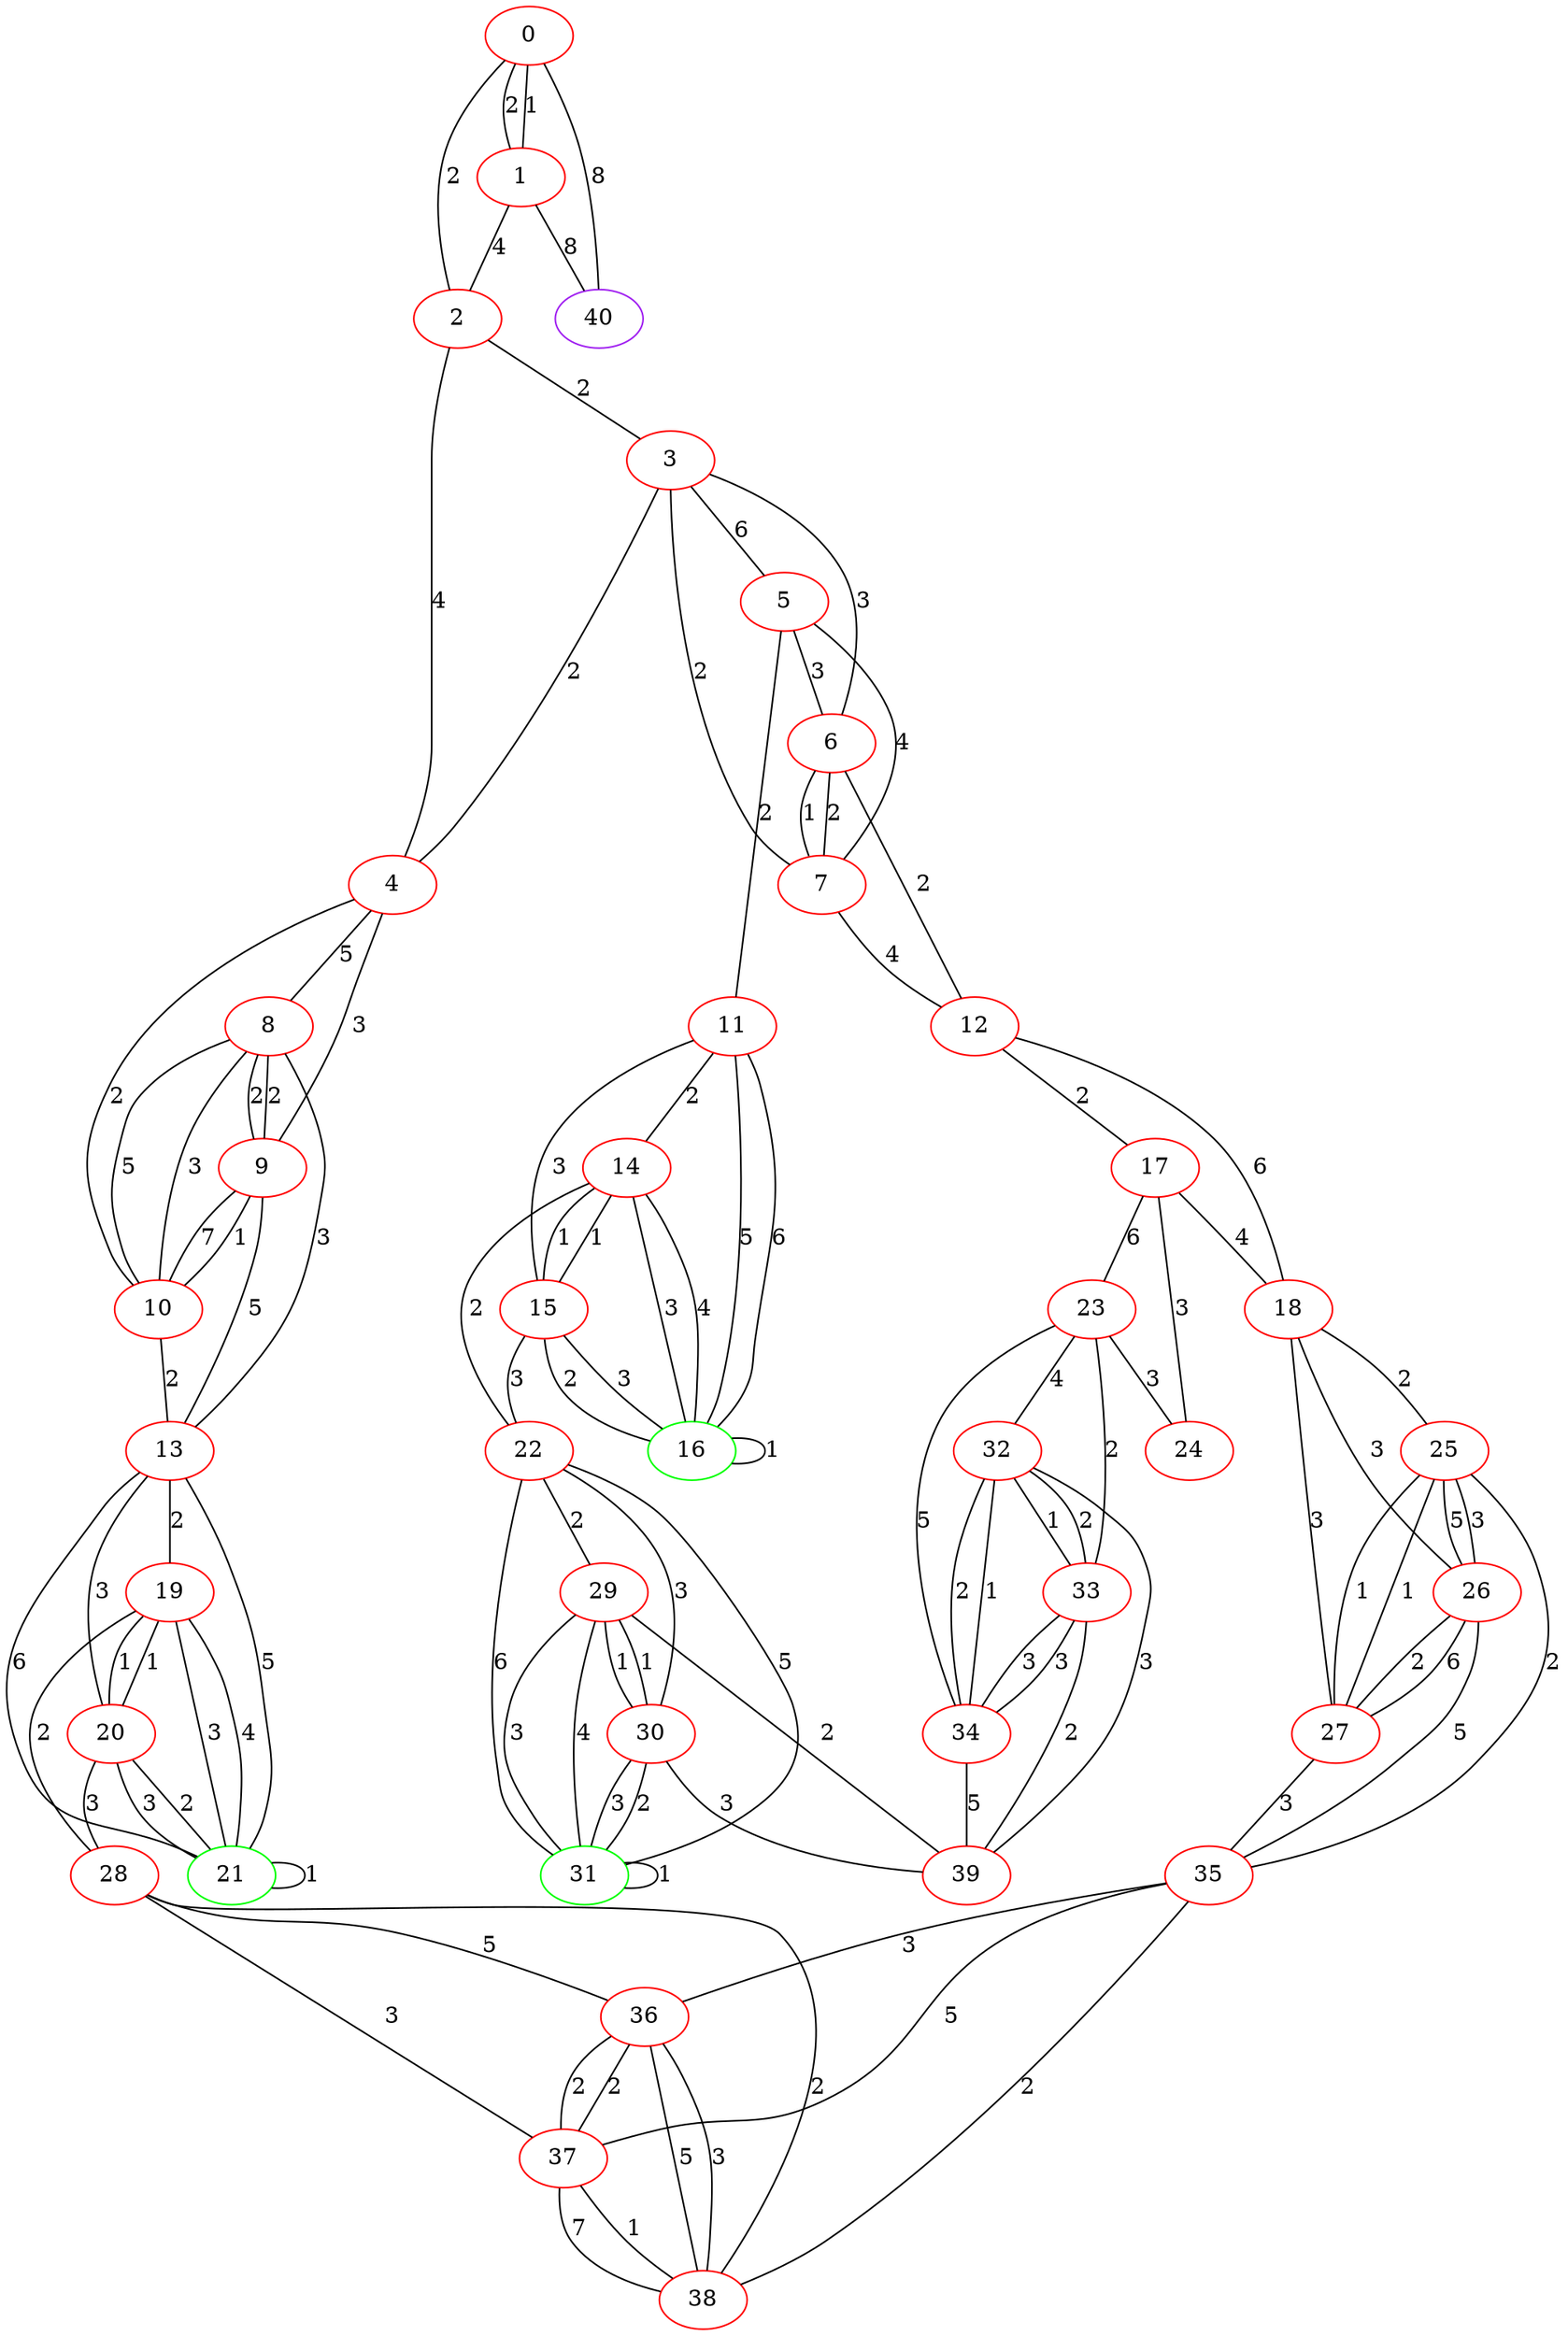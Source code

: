 graph "" {
0 [color=red, weight=1];
1 [color=red, weight=1];
2 [color=red, weight=1];
3 [color=red, weight=1];
4 [color=red, weight=1];
5 [color=red, weight=1];
6 [color=red, weight=1];
7 [color=red, weight=1];
8 [color=red, weight=1];
9 [color=red, weight=1];
10 [color=red, weight=1];
11 [color=red, weight=1];
12 [color=red, weight=1];
13 [color=red, weight=1];
14 [color=red, weight=1];
15 [color=red, weight=1];
16 [color=green, weight=2];
17 [color=red, weight=1];
18 [color=red, weight=1];
19 [color=red, weight=1];
20 [color=red, weight=1];
21 [color=green, weight=2];
22 [color=red, weight=1];
23 [color=red, weight=1];
24 [color=red, weight=1];
25 [color=red, weight=1];
26 [color=red, weight=1];
27 [color=red, weight=1];
28 [color=red, weight=1];
29 [color=red, weight=1];
30 [color=red, weight=1];
31 [color=green, weight=2];
32 [color=red, weight=1];
33 [color=red, weight=1];
34 [color=red, weight=1];
35 [color=red, weight=1];
36 [color=red, weight=1];
37 [color=red, weight=1];
38 [color=red, weight=1];
39 [color=red, weight=1];
40 [color=purple, weight=4];
0 -- 40  [key=0, label=8];
0 -- 1  [key=0, label=2];
0 -- 1  [key=1, label=1];
0 -- 2  [key=0, label=2];
1 -- 40  [key=0, label=8];
1 -- 2  [key=0, label=4];
2 -- 3  [key=0, label=2];
2 -- 4  [key=0, label=4];
3 -- 4  [key=0, label=2];
3 -- 5  [key=0, label=6];
3 -- 6  [key=0, label=3];
3 -- 7  [key=0, label=2];
4 -- 8  [key=0, label=5];
4 -- 9  [key=0, label=3];
4 -- 10  [key=0, label=2];
5 -- 11  [key=0, label=2];
5 -- 6  [key=0, label=3];
5 -- 7  [key=0, label=4];
6 -- 12  [key=0, label=2];
6 -- 7  [key=0, label=2];
6 -- 7  [key=1, label=1];
7 -- 12  [key=0, label=4];
8 -- 9  [key=0, label=2];
8 -- 9  [key=1, label=2];
8 -- 10  [key=0, label=5];
8 -- 10  [key=1, label=3];
8 -- 13  [key=0, label=3];
9 -- 10  [key=0, label=7];
9 -- 10  [key=1, label=1];
9 -- 13  [key=0, label=5];
10 -- 13  [key=0, label=2];
11 -- 16  [key=0, label=5];
11 -- 16  [key=1, label=6];
11 -- 14  [key=0, label=2];
11 -- 15  [key=0, label=3];
12 -- 17  [key=0, label=2];
12 -- 18  [key=0, label=6];
13 -- 19  [key=0, label=2];
13 -- 20  [key=0, label=3];
13 -- 21  [key=0, label=5];
13 -- 21  [key=1, label=6];
14 -- 16  [key=0, label=3];
14 -- 16  [key=1, label=4];
14 -- 22  [key=0, label=2];
14 -- 15  [key=0, label=1];
14 -- 15  [key=1, label=1];
15 -- 16  [key=0, label=2];
15 -- 16  [key=1, label=3];
15 -- 22  [key=0, label=3];
16 -- 16  [key=0, label=1];
17 -- 24  [key=0, label=3];
17 -- 18  [key=0, label=4];
17 -- 23  [key=0, label=6];
18 -- 25  [key=0, label=2];
18 -- 26  [key=0, label=3];
18 -- 27  [key=0, label=3];
19 -- 28  [key=0, label=2];
19 -- 20  [key=0, label=1];
19 -- 20  [key=1, label=1];
19 -- 21  [key=0, label=3];
19 -- 21  [key=1, label=4];
20 -- 28  [key=0, label=3];
20 -- 21  [key=0, label=2];
20 -- 21  [key=1, label=3];
21 -- 21  [key=0, label=1];
22 -- 30  [key=0, label=3];
22 -- 31  [key=0, label=5];
22 -- 31  [key=1, label=6];
22 -- 29  [key=0, label=2];
23 -- 32  [key=0, label=4];
23 -- 33  [key=0, label=2];
23 -- 34  [key=0, label=5];
23 -- 24  [key=0, label=3];
25 -- 35  [key=0, label=2];
25 -- 27  [key=0, label=1];
25 -- 27  [key=1, label=1];
25 -- 26  [key=0, label=5];
25 -- 26  [key=1, label=3];
26 -- 27  [key=0, label=6];
26 -- 27  [key=1, label=2];
26 -- 35  [key=0, label=5];
27 -- 35  [key=0, label=3];
28 -- 36  [key=0, label=5];
28 -- 37  [key=0, label=3];
28 -- 38  [key=0, label=2];
29 -- 31  [key=0, label=3];
29 -- 31  [key=1, label=4];
29 -- 30  [key=0, label=1];
29 -- 30  [key=1, label=1];
29 -- 39  [key=0, label=2];
30 -- 31  [key=0, label=2];
30 -- 31  [key=1, label=3];
30 -- 39  [key=0, label=3];
31 -- 31  [key=0, label=1];
32 -- 33  [key=0, label=2];
32 -- 33  [key=1, label=1];
32 -- 34  [key=0, label=1];
32 -- 34  [key=1, label=2];
32 -- 39  [key=0, label=3];
33 -- 34  [key=0, label=3];
33 -- 34  [key=1, label=3];
33 -- 39  [key=0, label=2];
34 -- 39  [key=0, label=5];
35 -- 36  [key=0, label=3];
35 -- 37  [key=0, label=5];
35 -- 38  [key=0, label=2];
36 -- 37  [key=0, label=2];
36 -- 37  [key=1, label=2];
36 -- 38  [key=0, label=5];
36 -- 38  [key=1, label=3];
37 -- 38  [key=0, label=7];
37 -- 38  [key=1, label=1];
}
